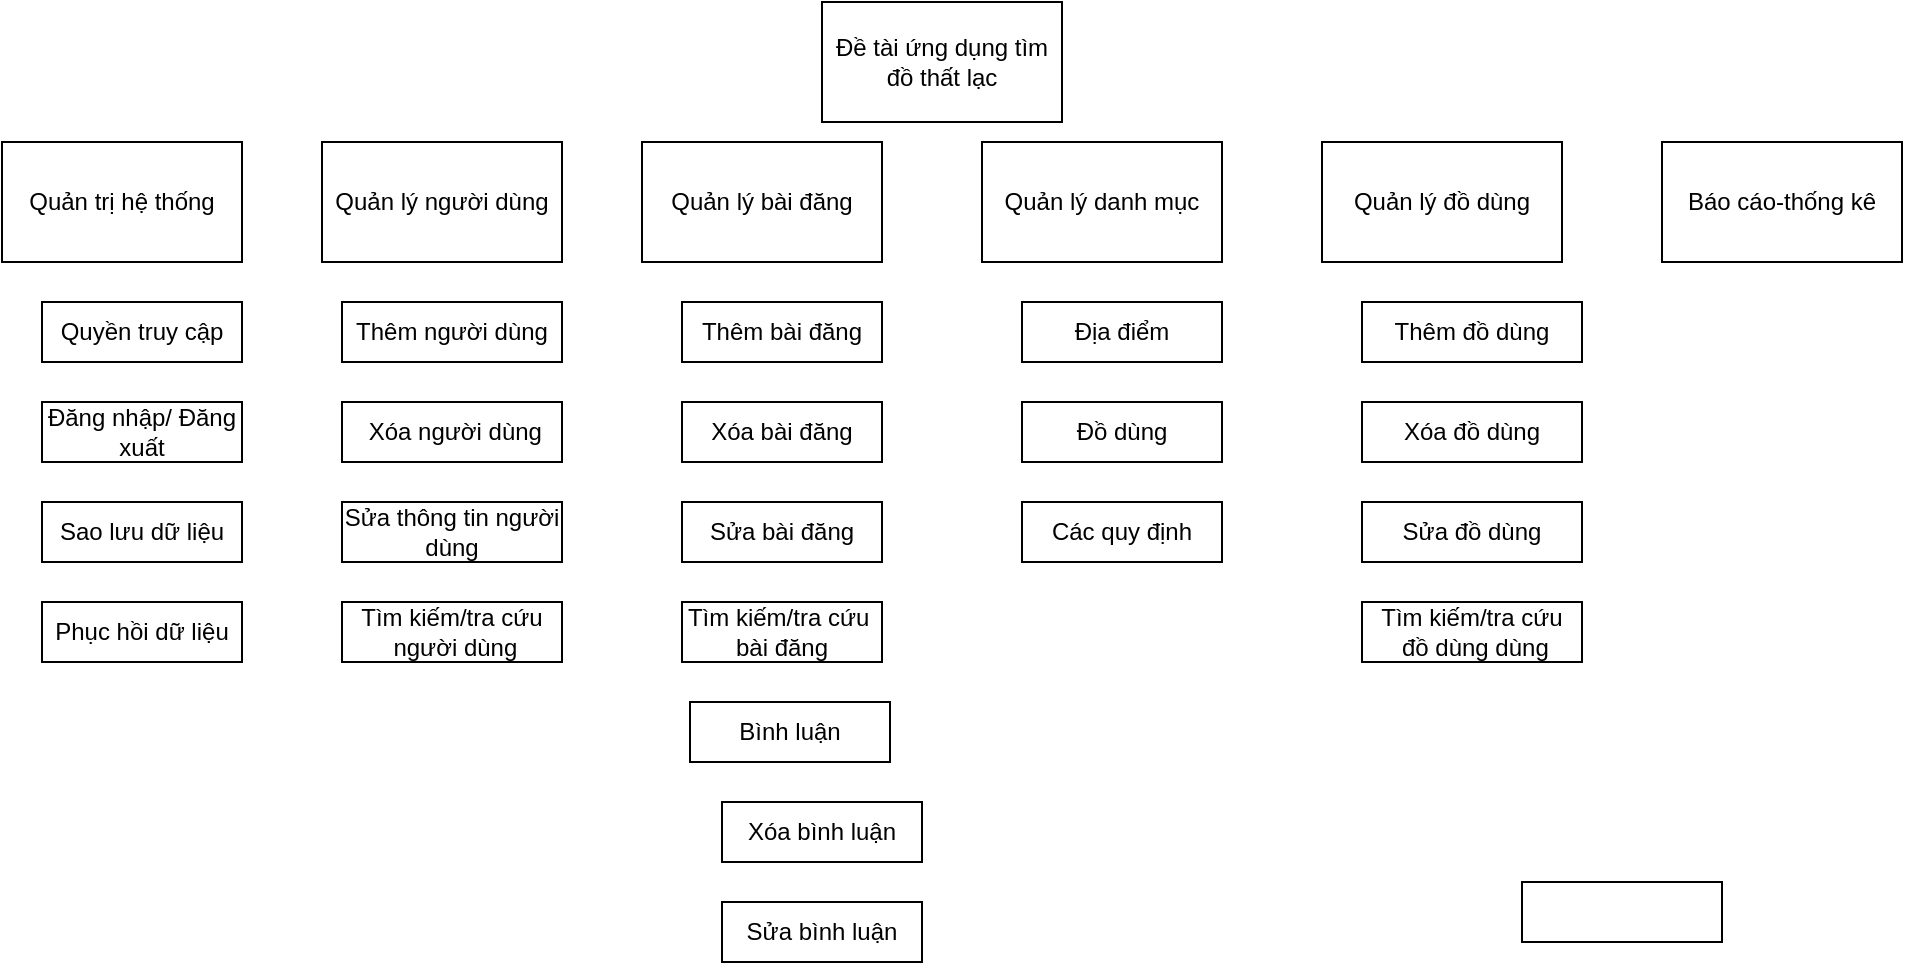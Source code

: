 <mxfile version="14.8.0" type="github">
  <diagram id="kK9XFKXzcO1lfWYoV7fz" name="Page-1">
    <mxGraphModel dx="1108" dy="482" grid="1" gridSize="10" guides="1" tooltips="1" connect="1" arrows="1" fold="1" page="1" pageScale="1" pageWidth="827" pageHeight="1169" math="0" shadow="0">
      <root>
        <mxCell id="0" />
        <mxCell id="1" parent="0" />
        <mxCell id="fNNR6tlsnAmLjvwAmgTy-1" value="Đề tài ứng dụng tìm đồ thất lạc" style="rounded=0;whiteSpace=wrap;html=1;" vertex="1" parent="1">
          <mxGeometry x="430" y="10" width="120" height="60" as="geometry" />
        </mxCell>
        <mxCell id="fNNR6tlsnAmLjvwAmgTy-2" value="Quản trị hệ thống" style="rounded=0;whiteSpace=wrap;html=1;" vertex="1" parent="1">
          <mxGeometry x="20" y="80" width="120" height="60" as="geometry" />
        </mxCell>
        <mxCell id="fNNR6tlsnAmLjvwAmgTy-3" value="Quản lý người dùng" style="rounded=0;whiteSpace=wrap;html=1;" vertex="1" parent="1">
          <mxGeometry x="180" y="80" width="120" height="60" as="geometry" />
        </mxCell>
        <mxCell id="fNNR6tlsnAmLjvwAmgTy-4" value="Quản lý bài đăng" style="rounded=0;whiteSpace=wrap;html=1;" vertex="1" parent="1">
          <mxGeometry x="340" y="80" width="120" height="60" as="geometry" />
        </mxCell>
        <mxCell id="fNNR6tlsnAmLjvwAmgTy-7" value="Quản lý danh mục" style="rounded=0;whiteSpace=wrap;html=1;" vertex="1" parent="1">
          <mxGeometry x="510" y="80" width="120" height="60" as="geometry" />
        </mxCell>
        <mxCell id="fNNR6tlsnAmLjvwAmgTy-8" value="Quản lý đồ dùng" style="rounded=0;whiteSpace=wrap;html=1;" vertex="1" parent="1">
          <mxGeometry x="680" y="80" width="120" height="60" as="geometry" />
        </mxCell>
        <mxCell id="fNNR6tlsnAmLjvwAmgTy-9" value="Quyền truy cập" style="rounded=0;whiteSpace=wrap;html=1;" vertex="1" parent="1">
          <mxGeometry x="40" y="160" width="100" height="30" as="geometry" />
        </mxCell>
        <mxCell id="fNNR6tlsnAmLjvwAmgTy-10" value="Đăng nhập/ Đăng xuất" style="rounded=0;whiteSpace=wrap;html=1;" vertex="1" parent="1">
          <mxGeometry x="40" y="210" width="100" height="30" as="geometry" />
        </mxCell>
        <mxCell id="fNNR6tlsnAmLjvwAmgTy-11" value="Sao lưu dữ liệu" style="rounded=0;whiteSpace=wrap;html=1;" vertex="1" parent="1">
          <mxGeometry x="40" y="260" width="100" height="30" as="geometry" />
        </mxCell>
        <mxCell id="fNNR6tlsnAmLjvwAmgTy-12" value="Phục hồi dữ liệu" style="rounded=0;whiteSpace=wrap;html=1;" vertex="1" parent="1">
          <mxGeometry x="40" y="310" width="100" height="30" as="geometry" />
        </mxCell>
        <mxCell id="fNNR6tlsnAmLjvwAmgTy-13" value="Thêm bài đăng" style="rounded=0;whiteSpace=wrap;html=1;" vertex="1" parent="1">
          <mxGeometry x="360" y="160" width="100" height="30" as="geometry" />
        </mxCell>
        <mxCell id="fNNR6tlsnAmLjvwAmgTy-14" value="Thêm người dùng" style="rounded=0;whiteSpace=wrap;html=1;" vertex="1" parent="1">
          <mxGeometry x="190" y="160" width="110" height="30" as="geometry" />
        </mxCell>
        <mxCell id="fNNR6tlsnAmLjvwAmgTy-15" value="Địa điểm" style="rounded=0;whiteSpace=wrap;html=1;" vertex="1" parent="1">
          <mxGeometry x="530" y="160" width="100" height="30" as="geometry" />
        </mxCell>
        <mxCell id="fNNR6tlsnAmLjvwAmgTy-16" value="Sửa bài đăng" style="rounded=0;whiteSpace=wrap;html=1;" vertex="1" parent="1">
          <mxGeometry x="360" y="260" width="100" height="30" as="geometry" />
        </mxCell>
        <mxCell id="fNNR6tlsnAmLjvwAmgTy-17" value="Tìm kiếm/tra cứu&amp;nbsp;&lt;br&gt;bài đăng" style="rounded=0;whiteSpace=wrap;html=1;" vertex="1" parent="1">
          <mxGeometry x="360" y="310" width="100" height="30" as="geometry" />
        </mxCell>
        <mxCell id="fNNR6tlsnAmLjvwAmgTy-18" value="Các quy định" style="rounded=0;whiteSpace=wrap;html=1;" vertex="1" parent="1">
          <mxGeometry x="530" y="260" width="100" height="30" as="geometry" />
        </mxCell>
        <mxCell id="fNNR6tlsnAmLjvwAmgTy-19" value="Đồ dùng" style="rounded=0;whiteSpace=wrap;html=1;" vertex="1" parent="1">
          <mxGeometry x="530" y="210" width="100" height="30" as="geometry" />
        </mxCell>
        <mxCell id="fNNR6tlsnAmLjvwAmgTy-20" value="Xóa bài đăng" style="rounded=0;whiteSpace=wrap;html=1;" vertex="1" parent="1">
          <mxGeometry x="360" y="210" width="100" height="30" as="geometry" />
        </mxCell>
        <mxCell id="fNNR6tlsnAmLjvwAmgTy-21" value="&amp;nbsp;Xóa người dùng" style="rounded=0;whiteSpace=wrap;html=1;" vertex="1" parent="1">
          <mxGeometry x="190" y="210" width="110" height="30" as="geometry" />
        </mxCell>
        <mxCell id="fNNR6tlsnAmLjvwAmgTy-25" value="Tìm kiếm/tra cứu&lt;br&gt;&amp;nbsp;người dùng" style="rounded=0;whiteSpace=wrap;html=1;" vertex="1" parent="1">
          <mxGeometry x="190" y="310" width="110" height="30" as="geometry" />
        </mxCell>
        <mxCell id="fNNR6tlsnAmLjvwAmgTy-26" value="Sửa thông tin người dùng" style="rounded=0;whiteSpace=wrap;html=1;" vertex="1" parent="1">
          <mxGeometry x="190" y="260" width="110" height="30" as="geometry" />
        </mxCell>
        <mxCell id="fNNR6tlsnAmLjvwAmgTy-28" value="Bình luận" style="rounded=0;whiteSpace=wrap;html=1;" vertex="1" parent="1">
          <mxGeometry x="364" y="360" width="100" height="30" as="geometry" />
        </mxCell>
        <mxCell id="fNNR6tlsnAmLjvwAmgTy-29" value="" style="rounded=0;whiteSpace=wrap;html=1;" vertex="1" parent="1">
          <mxGeometry x="780" y="450" width="100" height="30" as="geometry" />
        </mxCell>
        <mxCell id="fNNR6tlsnAmLjvwAmgTy-30" value="Sửa bình luận" style="rounded=0;whiteSpace=wrap;html=1;" vertex="1" parent="1">
          <mxGeometry x="380" y="460" width="100" height="30" as="geometry" />
        </mxCell>
        <mxCell id="fNNR6tlsnAmLjvwAmgTy-31" value="Xóa bình luận" style="rounded=0;whiteSpace=wrap;html=1;" vertex="1" parent="1">
          <mxGeometry x="380" y="410" width="100" height="30" as="geometry" />
        </mxCell>
        <mxCell id="fNNR6tlsnAmLjvwAmgTy-33" value="Báo cáo-thống kê" style="rounded=0;whiteSpace=wrap;html=1;" vertex="1" parent="1">
          <mxGeometry x="850" y="80" width="120" height="60" as="geometry" />
        </mxCell>
        <mxCell id="fNNR6tlsnAmLjvwAmgTy-34" value="Thêm đồ dùng" style="rounded=0;whiteSpace=wrap;html=1;" vertex="1" parent="1">
          <mxGeometry x="700" y="160" width="110" height="30" as="geometry" />
        </mxCell>
        <mxCell id="fNNR6tlsnAmLjvwAmgTy-35" value="Xóa đồ dùng" style="rounded=0;whiteSpace=wrap;html=1;" vertex="1" parent="1">
          <mxGeometry x="700" y="210" width="110" height="30" as="geometry" />
        </mxCell>
        <mxCell id="fNNR6tlsnAmLjvwAmgTy-36" value="Tìm kiếm/tra cứu&lt;br&gt;&amp;nbsp;đồ dùng dùng" style="rounded=0;whiteSpace=wrap;html=1;" vertex="1" parent="1">
          <mxGeometry x="700" y="310" width="110" height="30" as="geometry" />
        </mxCell>
        <mxCell id="fNNR6tlsnAmLjvwAmgTy-37" value="Sửa đồ dùng" style="rounded=0;whiteSpace=wrap;html=1;" vertex="1" parent="1">
          <mxGeometry x="700" y="260" width="110" height="30" as="geometry" />
        </mxCell>
      </root>
    </mxGraphModel>
  </diagram>
</mxfile>
